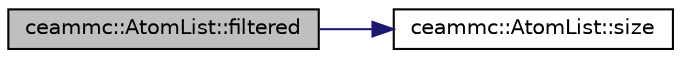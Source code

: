 digraph "ceammc::AtomList::filtered"
{
  edge [fontname="Helvetica",fontsize="10",labelfontname="Helvetica",labelfontsize="10"];
  node [fontname="Helvetica",fontsize="10",shape=record];
  rankdir="LR";
  Node1 [label="ceammc::AtomList::filtered",height=0.2,width=0.4,color="black", fillcolor="grey75", style="filled" fontcolor="black"];
  Node1 -> Node2 [color="midnightblue",fontsize="10",style="solid",fontname="Helvetica"];
  Node2 [label="ceammc::AtomList::size",height=0.2,width=0.4,color="black", fillcolor="white", style="filled",URL="$classceammc_1_1_atom_list.html#ad52fdc5b4f54329460495caa1b00d1ac"];
}

